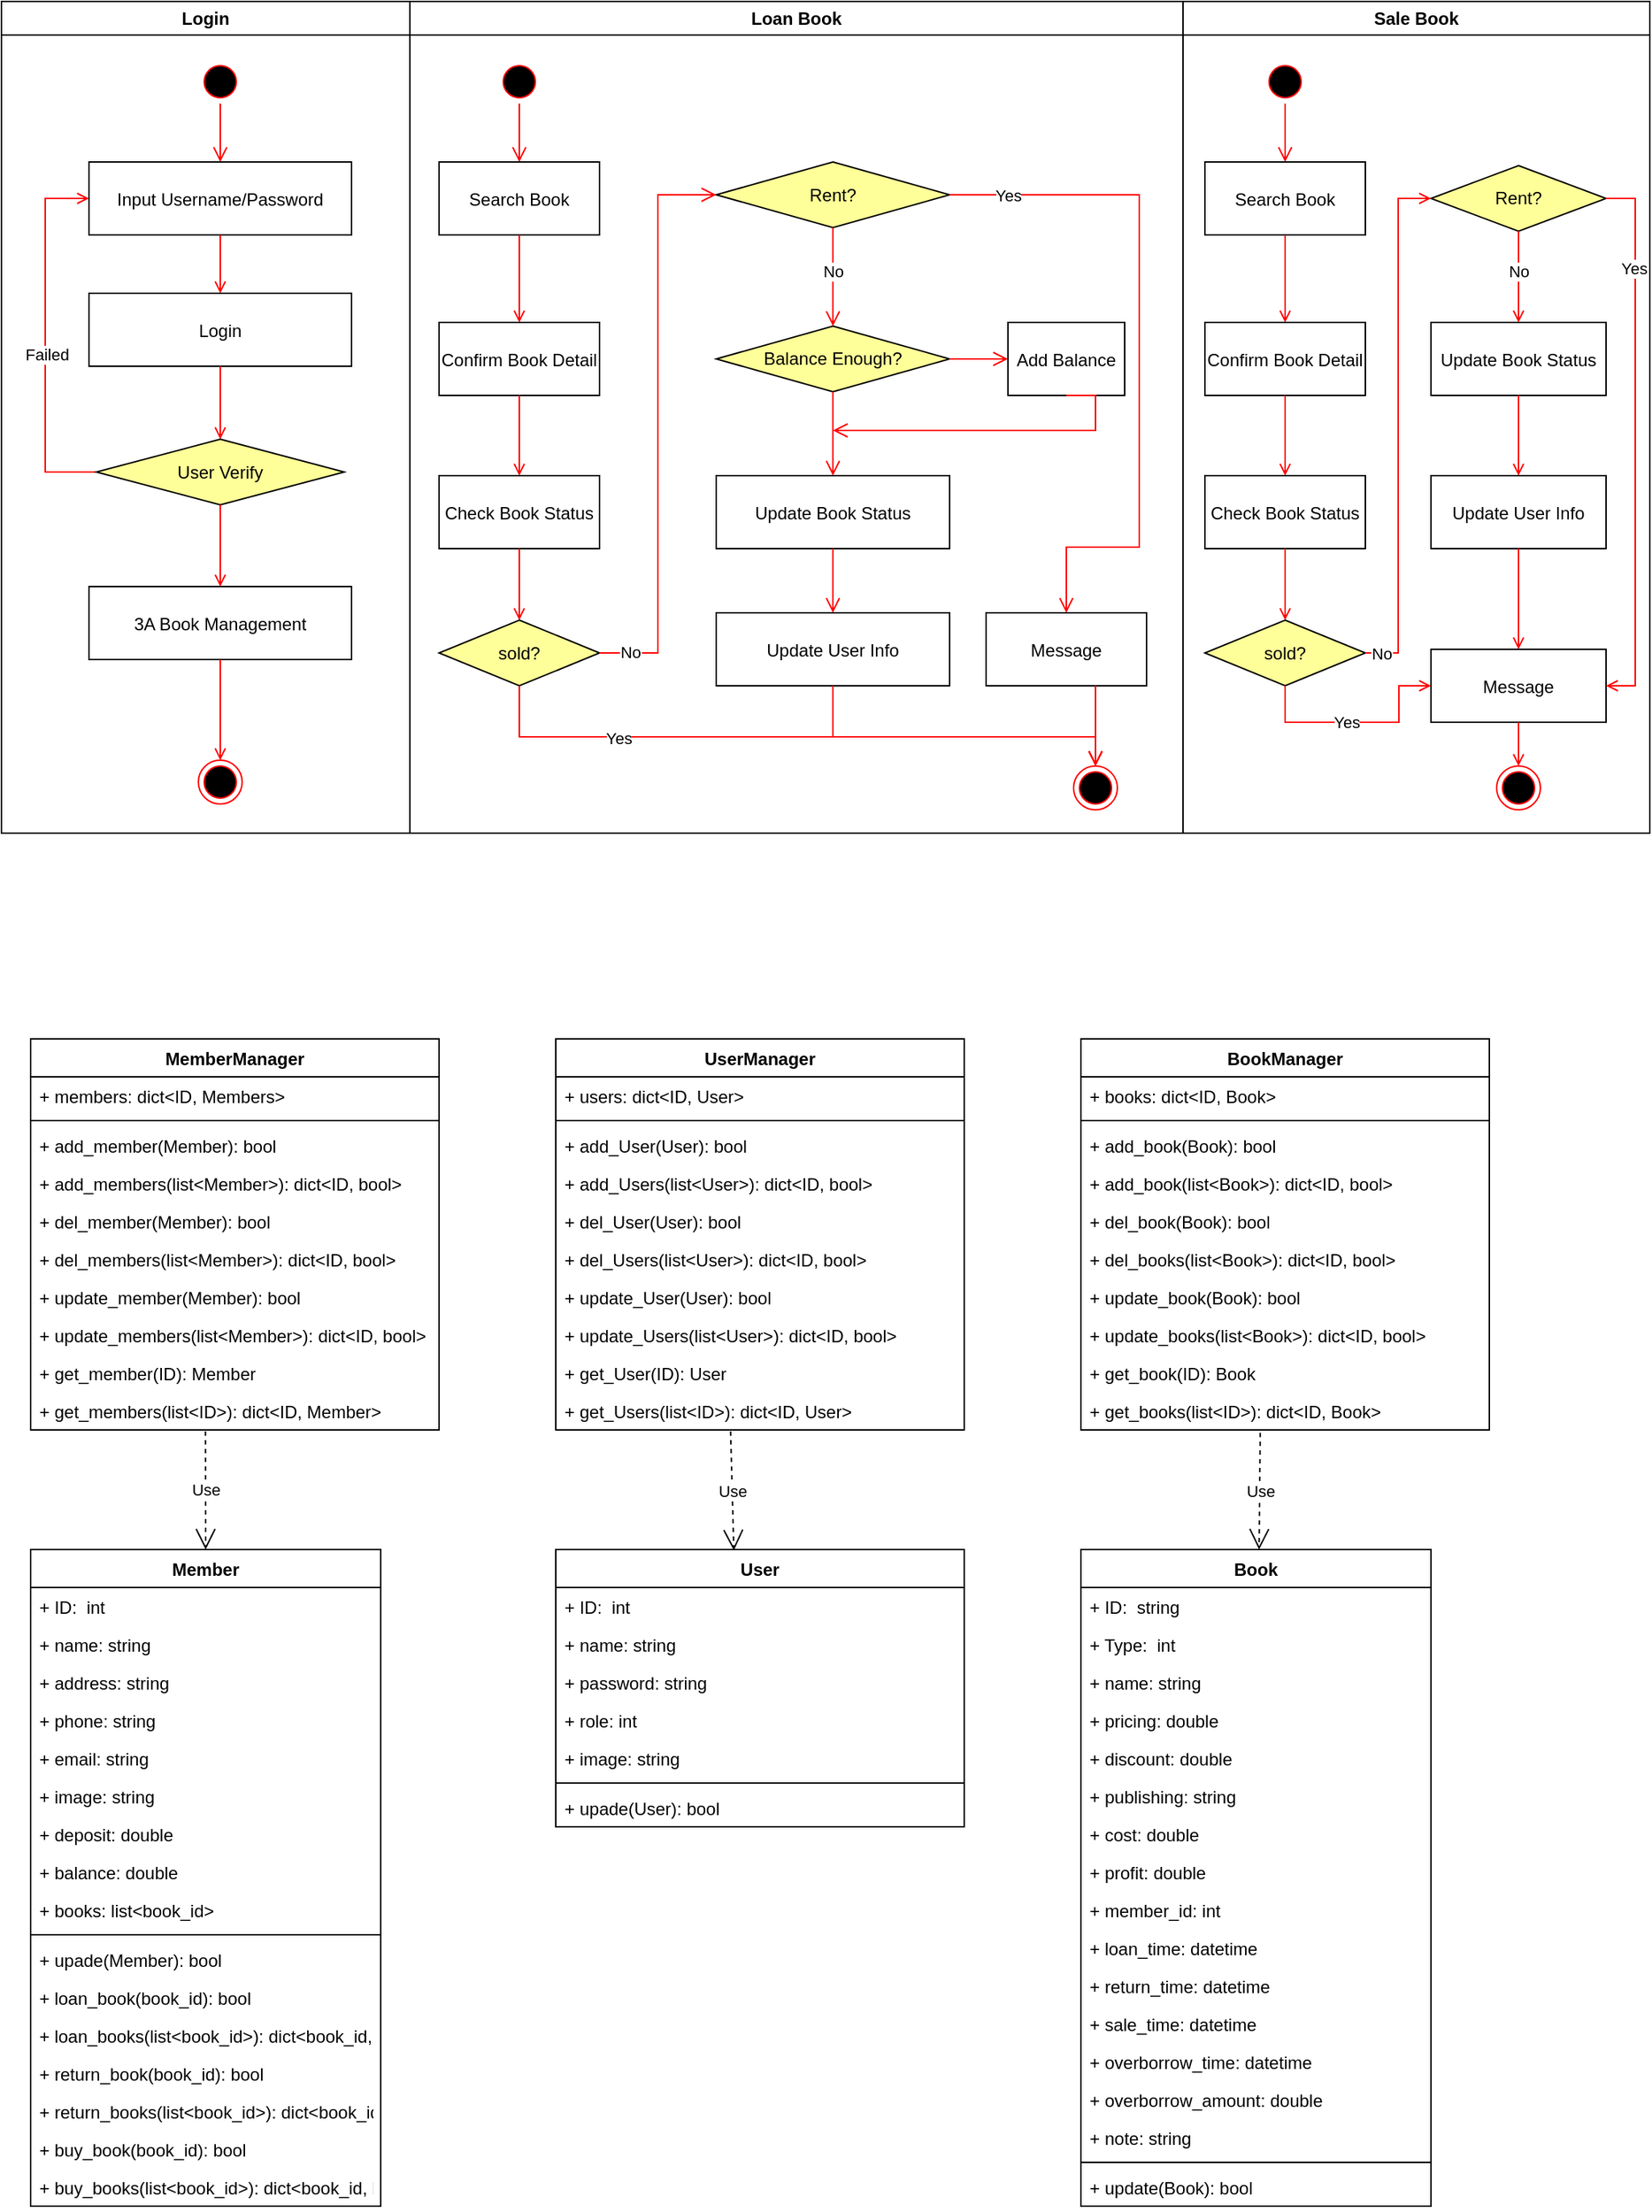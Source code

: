 <mxfile version="14.6.0" type="device"><diagram name="Page-1" id="e7e014a7-5840-1c2e-5031-d8a46d1fe8dd"><mxGraphModel dx="1422" dy="2414" grid="1" gridSize="10" guides="1" tooltips="1" connect="1" arrows="1" fold="1" page="1" pageScale="1" pageWidth="1169" pageHeight="826" background="#ffffff" math="0" shadow="0"><root><mxCell id="0"/><mxCell id="1" parent="0"/><mxCell id="2" value="Login" style="swimlane;whiteSpace=wrap" parent="1" vertex="1"><mxGeometry x="20" y="-1524" width="280" height="570" as="geometry"/></mxCell><mxCell id="5" value="" style="ellipse;shape=startState;fillColor=#000000;strokeColor=#ff0000;" parent="2" vertex="1"><mxGeometry x="135" y="40" width="30" height="30" as="geometry"/></mxCell><mxCell id="6" value="" style="edgeStyle=elbowEdgeStyle;elbow=horizontal;verticalAlign=bottom;endArrow=open;endSize=8;strokeColor=#FF0000;endFill=1;rounded=0" parent="2" source="5" target="7" edge="1"><mxGeometry x="100" y="40" as="geometry"><mxPoint x="115" y="110" as="targetPoint"/><Array as="points"><mxPoint x="150" y="80"/></Array></mxGeometry></mxCell><mxCell id="7" value="Input Username/Password" style="" parent="2" vertex="1"><mxGeometry x="60" y="110" width="180" height="50" as="geometry"/></mxCell><mxCell id="8" value="Login" style="" parent="2" vertex="1"><mxGeometry x="60" y="200" width="180" height="50" as="geometry"/></mxCell><mxCell id="9" value="" style="endArrow=open;strokeColor=#FF0000;endFill=1;rounded=0" parent="2" source="7" target="8" edge="1"><mxGeometry relative="1" as="geometry"/></mxCell><mxCell id="11" value="" style="endArrow=open;strokeColor=#FF0000;endFill=1;rounded=0;entryX=0.5;entryY=0;entryDx=0;entryDy=0;" parent="2" source="8" target="P6WaMclyy1JWQsVJoSKI-126" edge="1"><mxGeometry relative="1" as="geometry"><mxPoint x="150" y="325" as="targetPoint"/></mxGeometry></mxCell><mxCell id="12" value="" style="edgeStyle=elbowEdgeStyle;elbow=horizontal;strokeColor=#FF0000;endArrow=open;endFill=1;rounded=0;exitX=0;exitY=0.5;exitDx=0;exitDy=0;" parent="2" source="P6WaMclyy1JWQsVJoSKI-126" target="7" edge="1"><mxGeometry width="100" height="100" relative="1" as="geometry"><mxPoint x="60" y="350" as="sourcePoint"/><mxPoint x="260" y="190" as="targetPoint"/><Array as="points"><mxPoint x="30" y="250"/></Array></mxGeometry></mxCell><mxCell id="P6WaMclyy1JWQsVJoSKI-127" value="Failed" style="edgeLabel;html=1;align=center;verticalAlign=middle;resizable=0;points=[];" parent="12" vertex="1" connectable="0"><mxGeometry x="-0.083" y="-1" relative="1" as="geometry"><mxPoint as="offset"/></mxGeometry></mxCell><mxCell id="P6WaMclyy1JWQsVJoSKI-126" value="User Verify" style="rhombus;whiteSpace=wrap;html=1;fillColor=#FFFF99;" parent="2" vertex="1"><mxGeometry x="65" y="300" width="170" height="45" as="geometry"/></mxCell><mxCell id="P6WaMclyy1JWQsVJoSKI-128" value="3A Book Management" style="" parent="2" vertex="1"><mxGeometry x="60" y="401" width="180" height="50" as="geometry"/></mxCell><mxCell id="P6WaMclyy1JWQsVJoSKI-129" value="" style="endArrow=open;strokeColor=#FF0000;endFill=1;rounded=0;entryX=0.5;entryY=0;entryDx=0;entryDy=0;exitX=0.5;exitY=1;exitDx=0;exitDy=0;" parent="2" source="P6WaMclyy1JWQsVJoSKI-126" target="P6WaMclyy1JWQsVJoSKI-128" edge="1"><mxGeometry relative="1" as="geometry"><mxPoint x="160" y="280" as="sourcePoint"/><mxPoint x="160" y="340" as="targetPoint"/></mxGeometry></mxCell><mxCell id="38" value="" style="ellipse;shape=endState;fillColor=#000000;strokeColor=#ff0000" parent="2" vertex="1"><mxGeometry x="135" y="520" width="30" height="30" as="geometry"/></mxCell><mxCell id="39" value="" style="endArrow=open;strokeColor=#FF0000;endFill=1;rounded=0;exitX=0.5;exitY=1;exitDx=0;exitDy=0;" parent="2" source="P6WaMclyy1JWQsVJoSKI-128" target="38" edge="1"><mxGeometry relative="1" as="geometry"><mxPoint x="150" y="460" as="sourcePoint"/></mxGeometry></mxCell><mxCell id="3" value="Loan Book" style="swimlane;whiteSpace=wrap" parent="1" vertex="1"><mxGeometry x="300" y="-1524" width="530" height="570" as="geometry"/></mxCell><mxCell id="13" value="" style="ellipse;shape=startState;fillColor=#000000;strokeColor=#ff0000;" parent="3" vertex="1"><mxGeometry x="60" y="40" width="30" height="30" as="geometry"/></mxCell><mxCell id="14" value="" style="edgeStyle=elbowEdgeStyle;elbow=horizontal;verticalAlign=bottom;endArrow=open;endSize=8;strokeColor=#FF0000;endFill=1;rounded=0" parent="3" source="13" target="15" edge="1"><mxGeometry x="40" y="20" as="geometry"><mxPoint x="55" y="90" as="targetPoint"/></mxGeometry></mxCell><mxCell id="15" value="Search Book" style="" parent="3" vertex="1"><mxGeometry x="20" y="110" width="110" height="50" as="geometry"/></mxCell><mxCell id="16" value="Confirm Book Detail" style="" parent="3" vertex="1"><mxGeometry x="20" y="220" width="110" height="50" as="geometry"/></mxCell><mxCell id="17" value="" style="endArrow=open;strokeColor=#FF0000;endFill=1;rounded=0" parent="3" source="15" target="16" edge="1"><mxGeometry relative="1" as="geometry"/></mxCell><mxCell id="18" value="Check Book Status" style="" parent="3" vertex="1"><mxGeometry x="20" y="325" width="110" height="50" as="geometry"/></mxCell><mxCell id="19" value="" style="endArrow=open;strokeColor=#FF0000;endFill=1;rounded=0" parent="3" source="16" target="18" edge="1"><mxGeometry relative="1" as="geometry"/></mxCell><mxCell id="P6WaMclyy1JWQsVJoSKI-138" value="sold?" style="rhombus;whiteSpace=wrap;html=1;fillColor=#FFFF99;" parent="3" vertex="1"><mxGeometry x="20" y="424" width="110" height="45" as="geometry"/></mxCell><mxCell id="P6WaMclyy1JWQsVJoSKI-140" value="Rent?" style="rhombus;whiteSpace=wrap;html=1;fillColor=#FFFF99;" parent="3" vertex="1"><mxGeometry x="210" y="110" width="160" height="45" as="geometry"/></mxCell><mxCell id="P6WaMclyy1JWQsVJoSKI-141" value="" style="endArrow=open;strokeColor=#FF0000;endFill=1;rounded=0;exitX=0.5;exitY=1;exitDx=0;exitDy=0;entryX=0.5;entryY=0;entryDx=0;entryDy=0;" parent="3" source="18" target="P6WaMclyy1JWQsVJoSKI-138" edge="1"><mxGeometry relative="1" as="geometry"><mxPoint x="85" y="280" as="sourcePoint"/><mxPoint x="85" y="335" as="targetPoint"/></mxGeometry></mxCell><mxCell id="P6WaMclyy1JWQsVJoSKI-142" value="Update Book Status" style="" parent="3" vertex="1"><mxGeometry x="210" y="325" width="160" height="50" as="geometry"/></mxCell><mxCell id="P6WaMclyy1JWQsVJoSKI-143" value="Balance Enough?" style="rhombus;whiteSpace=wrap;html=1;fillColor=#FFFF99;" parent="3" vertex="1"><mxGeometry x="210" y="222.5" width="160" height="45" as="geometry"/></mxCell><mxCell id="P6WaMclyy1JWQsVJoSKI-144" value="Add Balance" style="" parent="3" vertex="1"><mxGeometry x="410" y="220" width="80" height="50" as="geometry"/></mxCell><mxCell id="P6WaMclyy1JWQsVJoSKI-145" value="Update User Info" style="" parent="3" vertex="1"><mxGeometry x="210" y="419" width="160" height="50" as="geometry"/></mxCell><mxCell id="P6WaMclyy1JWQsVJoSKI-146" value="" style="ellipse;shape=endState;fillColor=#000000;strokeColor=#ff0000" parent="3" vertex="1"><mxGeometry x="455" y="524" width="30" height="30" as="geometry"/></mxCell><mxCell id="P6WaMclyy1JWQsVJoSKI-147" value="" style="edgeStyle=elbowEdgeStyle;elbow=horizontal;verticalAlign=bottom;endArrow=open;endSize=8;strokeColor=#FF0000;endFill=1;rounded=0;exitX=1;exitY=0.5;exitDx=0;exitDy=0;entryX=0;entryY=0.5;entryDx=0;entryDy=0;" parent="3" source="P6WaMclyy1JWQsVJoSKI-138" target="P6WaMclyy1JWQsVJoSKI-140" edge="1"><mxGeometry x="-300" y="1554" as="geometry"><mxPoint x="85" y="120" as="targetPoint"/><mxPoint x="85" y="80" as="sourcePoint"/></mxGeometry></mxCell><mxCell id="P6WaMclyy1JWQsVJoSKI-171" value="No" style="edgeLabel;html=1;align=center;verticalAlign=middle;resizable=0;points=[];" parent="P6WaMclyy1JWQsVJoSKI-147" vertex="1" connectable="0"><mxGeometry relative="1" as="geometry"><mxPoint x="-19" y="156" as="offset"/></mxGeometry></mxCell><mxCell id="P6WaMclyy1JWQsVJoSKI-148" value="" style="edgeStyle=elbowEdgeStyle;elbow=horizontal;verticalAlign=bottom;endArrow=open;endSize=8;strokeColor=#FF0000;endFill=1;rounded=0;exitX=0.5;exitY=1;exitDx=0;exitDy=0;entryX=0.5;entryY=0;entryDx=0;entryDy=0;" parent="3" source="P6WaMclyy1JWQsVJoSKI-140" target="P6WaMclyy1JWQsVJoSKI-143" edge="1"><mxGeometry x="-290" y="1564" as="geometry"><mxPoint x="95" y="130" as="targetPoint"/><mxPoint x="95" y="90" as="sourcePoint"/></mxGeometry></mxCell><mxCell id="P6WaMclyy1JWQsVJoSKI-172" value="No" style="edgeLabel;html=1;align=center;verticalAlign=middle;resizable=0;points=[];" parent="P6WaMclyy1JWQsVJoSKI-148" vertex="1" connectable="0"><mxGeometry relative="1" as="geometry"><mxPoint y="-4" as="offset"/></mxGeometry></mxCell><mxCell id="P6WaMclyy1JWQsVJoSKI-149" value="" style="edgeStyle=elbowEdgeStyle;elbow=horizontal;verticalAlign=bottom;endArrow=open;endSize=8;strokeColor=#FF0000;endFill=1;rounded=0;exitX=0.5;exitY=1;exitDx=0;exitDy=0;entryX=0.5;entryY=0;entryDx=0;entryDy=0;" parent="3" source="P6WaMclyy1JWQsVJoSKI-143" target="P6WaMclyy1JWQsVJoSKI-142" edge="1"><mxGeometry x="-280" y="1574" as="geometry"><mxPoint x="105" y="140" as="targetPoint"/><mxPoint x="105" y="100" as="sourcePoint"/></mxGeometry></mxCell><mxCell id="P6WaMclyy1JWQsVJoSKI-150" value="" style="edgeStyle=elbowEdgeStyle;elbow=horizontal;verticalAlign=bottom;endArrow=open;endSize=8;strokeColor=#FF0000;endFill=1;rounded=0;exitX=0.5;exitY=1;exitDx=0;exitDy=0;entryX=0.5;entryY=0;entryDx=0;entryDy=0;" parent="3" source="P6WaMclyy1JWQsVJoSKI-142" target="P6WaMclyy1JWQsVJoSKI-145" edge="1"><mxGeometry x="-270" y="1584" as="geometry"><mxPoint x="115" y="150" as="targetPoint"/><mxPoint x="115" y="110" as="sourcePoint"/></mxGeometry></mxCell><mxCell id="P6WaMclyy1JWQsVJoSKI-152" value="" style="edgeStyle=orthogonalEdgeStyle;elbow=horizontal;verticalAlign=bottom;endArrow=open;endSize=8;strokeColor=#FF0000;endFill=1;rounded=0;exitX=0.5;exitY=1;exitDx=0;exitDy=0;entryX=0.5;entryY=0;entryDx=0;entryDy=0;" parent="3" source="P6WaMclyy1JWQsVJoSKI-145" target="P6WaMclyy1JWQsVJoSKI-146" edge="1"><mxGeometry x="-610" y="3118" as="geometry"><mxPoint x="340" y="504" as="targetPoint"/><mxPoint x="300" y="385" as="sourcePoint"/><Array as="points"><mxPoint x="290" y="504"/><mxPoint x="470" y="504"/></Array></mxGeometry></mxCell><mxCell id="P6WaMclyy1JWQsVJoSKI-153" value="" style="edgeStyle=orthogonalEdgeStyle;elbow=horizontal;verticalAlign=bottom;endArrow=open;endSize=8;strokeColor=#FF0000;endFill=1;rounded=0;exitX=0.5;exitY=1;exitDx=0;exitDy=0;entryX=0.5;entryY=0;entryDx=0;entryDy=0;" parent="3" source="P6WaMclyy1JWQsVJoSKI-138" target="P6WaMclyy1JWQsVJoSKI-146" edge="1"><mxGeometry x="-600" y="3128" as="geometry"><mxPoint x="310" y="439" as="targetPoint"/><mxPoint x="310" y="395" as="sourcePoint"/><Array as="points"><mxPoint x="75" y="504"/><mxPoint x="470" y="504"/></Array></mxGeometry></mxCell><mxCell id="P6WaMclyy1JWQsVJoSKI-170" value="Yes" style="edgeLabel;html=1;align=center;verticalAlign=middle;resizable=0;points=[];" parent="P6WaMclyy1JWQsVJoSKI-153" vertex="1" connectable="0"><mxGeometry relative="1" as="geometry"><mxPoint x="-122.68" y="0.48" as="offset"/></mxGeometry></mxCell><mxCell id="P6WaMclyy1JWQsVJoSKI-154" value="" style="edgeStyle=elbowEdgeStyle;elbow=horizontal;verticalAlign=bottom;endArrow=open;endSize=8;strokeColor=#FF0000;endFill=1;rounded=0;exitX=1;exitY=0.5;exitDx=0;exitDy=0;entryX=0;entryY=0.5;entryDx=0;entryDy=0;" parent="3" source="P6WaMclyy1JWQsVJoSKI-143" target="P6WaMclyy1JWQsVJoSKI-144" edge="1"><mxGeometry x="-590" y="3138" as="geometry"><mxPoint x="320" y="449" as="targetPoint"/><mxPoint x="320" y="405" as="sourcePoint"/></mxGeometry></mxCell><mxCell id="P6WaMclyy1JWQsVJoSKI-173" value="" style="edgeStyle=orthogonalEdgeStyle;elbow=horizontal;verticalAlign=bottom;endArrow=open;endSize=8;strokeColor=#FF0000;endFill=1;rounded=0;exitX=1;exitY=0.5;exitDx=0;exitDy=0;entryX=0.5;entryY=0;entryDx=0;entryDy=0;" parent="3" source="P6WaMclyy1JWQsVJoSKI-140" target="P6WaMclyy1JWQsVJoSKI-175" edge="1"><mxGeometry x="-560" y="3118" as="geometry"><mxPoint x="300" y="429" as="targetPoint"/><mxPoint x="300" y="385" as="sourcePoint"/><Array as="points"><mxPoint x="500" y="133"/><mxPoint x="500" y="374"/><mxPoint x="450" y="374"/></Array></mxGeometry></mxCell><mxCell id="P6WaMclyy1JWQsVJoSKI-174" value="Yes" style="edgeLabel;html=1;align=center;verticalAlign=middle;resizable=0;points=[];" parent="P6WaMclyy1JWQsVJoSKI-173" vertex="1" connectable="0"><mxGeometry relative="1" as="geometry"><mxPoint x="-90" y="-103.33" as="offset"/></mxGeometry></mxCell><mxCell id="P6WaMclyy1JWQsVJoSKI-175" value="Message" style="" parent="3" vertex="1"><mxGeometry x="395" y="419" width="110" height="50" as="geometry"/></mxCell><mxCell id="P6WaMclyy1JWQsVJoSKI-176" value="" style="edgeStyle=elbowEdgeStyle;elbow=horizontal;verticalAlign=bottom;endArrow=open;endSize=8;strokeColor=#FF0000;endFill=1;rounded=0;entryX=0.5;entryY=0;entryDx=0;entryDy=0;" parent="3" target="P6WaMclyy1JWQsVJoSKI-146" edge="1"><mxGeometry x="-560" y="3118" as="geometry"><mxPoint x="470" y="524" as="targetPoint"/><mxPoint x="470" y="469" as="sourcePoint"/><Array as="points"><mxPoint x="470" y="494"/></Array></mxGeometry></mxCell><mxCell id="4" value="Sale Book" style="swimlane;whiteSpace=wrap" parent="1" vertex="1"><mxGeometry x="830" y="-1524" width="320" height="570" as="geometry"/></mxCell><mxCell id="P6WaMclyy1JWQsVJoSKI-156" value="" style="ellipse;shape=startState;fillColor=#000000;strokeColor=#ff0000;" parent="4" vertex="1"><mxGeometry x="55" y="40" width="30" height="30" as="geometry"/></mxCell><mxCell id="P6WaMclyy1JWQsVJoSKI-157" value="" style="edgeStyle=elbowEdgeStyle;elbow=horizontal;verticalAlign=bottom;endArrow=open;endSize=8;strokeColor=#FF0000;endFill=1;rounded=0" parent="4" source="P6WaMclyy1JWQsVJoSKI-156" target="P6WaMclyy1JWQsVJoSKI-158" edge="1"><mxGeometry x="-265" y="1544" as="geometry"><mxPoint x="-250" y="1614" as="targetPoint"/></mxGeometry></mxCell><mxCell id="P6WaMclyy1JWQsVJoSKI-158" value="Search Book" style="" parent="4" vertex="1"><mxGeometry x="15" y="110" width="110" height="50" as="geometry"/></mxCell><mxCell id="P6WaMclyy1JWQsVJoSKI-159" value="Confirm Book Detail" style="" parent="4" vertex="1"><mxGeometry x="15" y="220" width="110" height="50" as="geometry"/></mxCell><mxCell id="P6WaMclyy1JWQsVJoSKI-160" value="" style="endArrow=open;strokeColor=#FF0000;endFill=1;rounded=0" parent="4" source="P6WaMclyy1JWQsVJoSKI-158" target="P6WaMclyy1JWQsVJoSKI-159" edge="1"><mxGeometry relative="1" as="geometry"/></mxCell><mxCell id="P6WaMclyy1JWQsVJoSKI-161" value="Check Book Status" style="" parent="4" vertex="1"><mxGeometry x="15" y="325" width="110" height="50" as="geometry"/></mxCell><mxCell id="P6WaMclyy1JWQsVJoSKI-162" value="" style="endArrow=open;strokeColor=#FF0000;endFill=1;rounded=0" parent="4" source="P6WaMclyy1JWQsVJoSKI-159" target="P6WaMclyy1JWQsVJoSKI-161" edge="1"><mxGeometry relative="1" as="geometry"/></mxCell><mxCell id="P6WaMclyy1JWQsVJoSKI-163" value="sold?" style="rhombus;whiteSpace=wrap;html=1;fillColor=#FFFF99;" parent="4" vertex="1"><mxGeometry x="15" y="424" width="110" height="45" as="geometry"/></mxCell><mxCell id="P6WaMclyy1JWQsVJoSKI-164" value="" style="endArrow=open;strokeColor=#FF0000;endFill=1;rounded=0;exitX=0.5;exitY=1;exitDx=0;exitDy=0;entryX=0.5;entryY=0;entryDx=0;entryDy=0;" parent="4" source="P6WaMclyy1JWQsVJoSKI-161" target="P6WaMclyy1JWQsVJoSKI-163" edge="1"><mxGeometry relative="1" as="geometry"><mxPoint x="-220" y="1804" as="sourcePoint"/><mxPoint x="-220" y="1859" as="targetPoint"/></mxGeometry></mxCell><mxCell id="P6WaMclyy1JWQsVJoSKI-165" value="Rent?" style="rhombus;whiteSpace=wrap;html=1;fillColor=#FFFF99;" parent="4" vertex="1"><mxGeometry x="170" y="112.5" width="120" height="45" as="geometry"/></mxCell><mxCell id="P6WaMclyy1JWQsVJoSKI-166" value="Update Book Status" style="" parent="4" vertex="1"><mxGeometry x="170" y="220" width="120" height="50" as="geometry"/></mxCell><mxCell id="P6WaMclyy1JWQsVJoSKI-167" value="Update User Info" style="" parent="4" vertex="1"><mxGeometry x="170" y="325" width="120" height="50" as="geometry"/></mxCell><mxCell id="P6WaMclyy1JWQsVJoSKI-168" value="" style="ellipse;shape=endState;fillColor=#000000;strokeColor=#ff0000" parent="4" vertex="1"><mxGeometry x="215" y="524" width="30" height="30" as="geometry"/></mxCell><mxCell id="P6WaMclyy1JWQsVJoSKI-169" value="" style="endArrow=open;strokeColor=#FF0000;endFill=1;rounded=0;exitX=1;exitY=0.5;exitDx=0;exitDy=0;entryX=0;entryY=0.5;entryDx=0;entryDy=0;edgeStyle=orthogonalEdgeStyle;" parent="4" source="P6WaMclyy1JWQsVJoSKI-163" target="P6WaMclyy1JWQsVJoSKI-165" edge="1"><mxGeometry relative="1" as="geometry"><mxPoint x="80" y="385" as="sourcePoint"/><mxPoint x="80" y="434" as="targetPoint"/></mxGeometry></mxCell><mxCell id="P6WaMclyy1JWQsVJoSKI-185" value="No" style="edgeLabel;html=1;align=center;verticalAlign=middle;resizable=0;points=[];" parent="P6WaMclyy1JWQsVJoSKI-169" vertex="1" connectable="0"><mxGeometry x="-0.917" relative="1" as="geometry"><mxPoint x="-4" as="offset"/></mxGeometry></mxCell><mxCell id="P6WaMclyy1JWQsVJoSKI-177" value="" style="endArrow=open;strokeColor=#FF0000;endFill=1;rounded=0;exitX=0.5;exitY=1;exitDx=0;exitDy=0;entryX=0.5;entryY=0;entryDx=0;entryDy=0;" parent="4" source="P6WaMclyy1JWQsVJoSKI-165" target="P6WaMclyy1JWQsVJoSKI-166" edge="1"><mxGeometry relative="1" as="geometry"><mxPoint x="80" y="385" as="sourcePoint"/><mxPoint x="80" y="434" as="targetPoint"/></mxGeometry></mxCell><mxCell id="P6WaMclyy1JWQsVJoSKI-186" value="No" style="edgeLabel;html=1;align=center;verticalAlign=middle;resizable=0;points=[];" parent="P6WaMclyy1JWQsVJoSKI-177" vertex="1" connectable="0"><mxGeometry x="-0.133" relative="1" as="geometry"><mxPoint as="offset"/></mxGeometry></mxCell><mxCell id="P6WaMclyy1JWQsVJoSKI-178" value="" style="endArrow=open;strokeColor=#FF0000;endFill=1;rounded=0;exitX=0.5;exitY=1;exitDx=0;exitDy=0;entryX=0.5;entryY=0;entryDx=0;entryDy=0;" parent="4" source="P6WaMclyy1JWQsVJoSKI-166" target="P6WaMclyy1JWQsVJoSKI-167" edge="1"><mxGeometry relative="1" as="geometry"><mxPoint x="90" y="395" as="sourcePoint"/><mxPoint x="90" y="444" as="targetPoint"/></mxGeometry></mxCell><mxCell id="P6WaMclyy1JWQsVJoSKI-179" value="" style="endArrow=open;strokeColor=#FF0000;endFill=1;rounded=0;exitX=0.5;exitY=1;exitDx=0;exitDy=0;entryX=0.5;entryY=0;entryDx=0;entryDy=0;" parent="4" source="P6WaMclyy1JWQsVJoSKI-167" target="P6WaMclyy1JWQsVJoSKI-180" edge="1"><mxGeometry relative="1" as="geometry"><mxPoint x="100" y="405" as="sourcePoint"/><mxPoint x="230" y="434" as="targetPoint"/></mxGeometry></mxCell><mxCell id="P6WaMclyy1JWQsVJoSKI-180" value="Message" style="" parent="4" vertex="1"><mxGeometry x="170" y="444" width="120" height="50" as="geometry"/></mxCell><mxCell id="P6WaMclyy1JWQsVJoSKI-182" value="" style="endArrow=open;strokeColor=#FF0000;endFill=1;rounded=0;exitX=0.5;exitY=1;exitDx=0;exitDy=0;entryX=0.5;entryY=0;entryDx=0;entryDy=0;" parent="4" source="P6WaMclyy1JWQsVJoSKI-180" target="P6WaMclyy1JWQsVJoSKI-168" edge="1"><mxGeometry relative="1" as="geometry"><mxPoint x="80" y="385" as="sourcePoint"/><mxPoint x="80" y="434" as="targetPoint"/></mxGeometry></mxCell><mxCell id="P6WaMclyy1JWQsVJoSKI-183" value="" style="endArrow=open;strokeColor=#FF0000;endFill=1;rounded=0;exitX=0.5;exitY=1;exitDx=0;exitDy=0;entryX=0;entryY=0.5;entryDx=0;entryDy=0;edgeStyle=orthogonalEdgeStyle;" parent="4" source="P6WaMclyy1JWQsVJoSKI-163" target="P6WaMclyy1JWQsVJoSKI-180" edge="1"><mxGeometry relative="1" as="geometry"><mxPoint x="90" y="395" as="sourcePoint"/><mxPoint x="90" y="444" as="targetPoint"/><Array as="points"><mxPoint x="70" y="494"/><mxPoint x="148" y="494"/><mxPoint x="148" y="469"/></Array></mxGeometry></mxCell><mxCell id="P6WaMclyy1JWQsVJoSKI-184" value="Yes" style="edgeLabel;html=1;align=center;verticalAlign=middle;resizable=0;points=[];" parent="P6WaMclyy1JWQsVJoSKI-183" vertex="1" connectable="0"><mxGeometry x="-0.029" y="-1" relative="1" as="geometry"><mxPoint x="-6" y="-1" as="offset"/></mxGeometry></mxCell><mxCell id="P6WaMclyy1JWQsVJoSKI-187" value="" style="endArrow=open;strokeColor=#FF0000;endFill=1;rounded=0;exitX=1;exitY=0.5;exitDx=0;exitDy=0;entryX=1;entryY=0.5;entryDx=0;entryDy=0;edgeStyle=orthogonalEdgeStyle;" parent="4" source="P6WaMclyy1JWQsVJoSKI-165" target="P6WaMclyy1JWQsVJoSKI-180" edge="1"><mxGeometry relative="1" as="geometry"><mxPoint x="80" y="385" as="sourcePoint"/><mxPoint x="80" y="434" as="targetPoint"/><Array as="points"><mxPoint x="310" y="135"/><mxPoint x="310" y="469"/></Array></mxGeometry></mxCell><mxCell id="P6WaMclyy1JWQsVJoSKI-188" value="Yes" style="edgeLabel;html=1;align=center;verticalAlign=middle;resizable=0;points=[];" parent="P6WaMclyy1JWQsVJoSKI-187" vertex="1" connectable="0"><mxGeometry x="-0.665" relative="1" as="geometry"><mxPoint x="-1" y="5" as="offset"/></mxGeometry></mxCell><mxCell id="P6WaMclyy1JWQsVJoSKI-41" value="Member" style="swimlane;fontStyle=1;align=center;verticalAlign=top;childLayout=stackLayout;horizontal=1;startSize=26;horizontalStack=0;resizeParent=1;resizeParentMax=0;resizeLast=0;collapsible=1;marginBottom=0;" parent="1" vertex="1"><mxGeometry x="40" y="-463" width="240" height="450" as="geometry"/></mxCell><mxCell id="P6WaMclyy1JWQsVJoSKI-42" value="+ ID:  int" style="text;strokeColor=none;fillColor=none;align=left;verticalAlign=top;spacingLeft=4;spacingRight=4;overflow=hidden;rotatable=0;points=[[0,0.5],[1,0.5]];portConstraint=eastwest;" parent="P6WaMclyy1JWQsVJoSKI-41" vertex="1"><mxGeometry y="26" width="240" height="26" as="geometry"/></mxCell><mxCell id="P6WaMclyy1JWQsVJoSKI-45" value="+ name: string" style="text;strokeColor=none;fillColor=none;align=left;verticalAlign=top;spacingLeft=4;spacingRight=4;overflow=hidden;rotatable=0;points=[[0,0.5],[1,0.5]];portConstraint=eastwest;" parent="P6WaMclyy1JWQsVJoSKI-41" vertex="1"><mxGeometry y="52" width="240" height="26" as="geometry"/></mxCell><mxCell id="P6WaMclyy1JWQsVJoSKI-46" value="+ address: string" style="text;strokeColor=none;fillColor=none;align=left;verticalAlign=top;spacingLeft=4;spacingRight=4;overflow=hidden;rotatable=0;points=[[0,0.5],[1,0.5]];portConstraint=eastwest;" parent="P6WaMclyy1JWQsVJoSKI-41" vertex="1"><mxGeometry y="78" width="240" height="26" as="geometry"/></mxCell><mxCell id="P6WaMclyy1JWQsVJoSKI-48" value="+ phone: string" style="text;strokeColor=none;fillColor=none;align=left;verticalAlign=top;spacingLeft=4;spacingRight=4;overflow=hidden;rotatable=0;points=[[0,0.5],[1,0.5]];portConstraint=eastwest;" parent="P6WaMclyy1JWQsVJoSKI-41" vertex="1"><mxGeometry y="104" width="240" height="26" as="geometry"/></mxCell><mxCell id="P6WaMclyy1JWQsVJoSKI-49" value="+ email: string" style="text;strokeColor=none;fillColor=none;align=left;verticalAlign=top;spacingLeft=4;spacingRight=4;overflow=hidden;rotatable=0;points=[[0,0.5],[1,0.5]];portConstraint=eastwest;" parent="P6WaMclyy1JWQsVJoSKI-41" vertex="1"><mxGeometry y="130" width="240" height="26" as="geometry"/></mxCell><mxCell id="P6WaMclyy1JWQsVJoSKI-51" value="+ image: string" style="text;strokeColor=none;fillColor=none;align=left;verticalAlign=top;spacingLeft=4;spacingRight=4;overflow=hidden;rotatable=0;points=[[0,0.5],[1,0.5]];portConstraint=eastwest;" parent="P6WaMclyy1JWQsVJoSKI-41" vertex="1"><mxGeometry y="156" width="240" height="26" as="geometry"/></mxCell><mxCell id="P6WaMclyy1JWQsVJoSKI-50" value="+ deposit: double" style="text;strokeColor=none;fillColor=none;align=left;verticalAlign=top;spacingLeft=4;spacingRight=4;overflow=hidden;rotatable=0;points=[[0,0.5],[1,0.5]];portConstraint=eastwest;" parent="P6WaMclyy1JWQsVJoSKI-41" vertex="1"><mxGeometry y="182" width="240" height="26" as="geometry"/></mxCell><mxCell id="P6WaMclyy1JWQsVJoSKI-47" value="+ balance: double" style="text;strokeColor=none;fillColor=none;align=left;verticalAlign=top;spacingLeft=4;spacingRight=4;overflow=hidden;rotatable=0;points=[[0,0.5],[1,0.5]];portConstraint=eastwest;" parent="P6WaMclyy1JWQsVJoSKI-41" vertex="1"><mxGeometry y="208" width="240" height="26" as="geometry"/></mxCell><mxCell id="P6WaMclyy1JWQsVJoSKI-130" value="+ books: list&lt;book_id&gt;" style="text;strokeColor=none;fillColor=none;align=left;verticalAlign=top;spacingLeft=4;spacingRight=4;overflow=hidden;rotatable=0;points=[[0,0.5],[1,0.5]];portConstraint=eastwest;" parent="P6WaMclyy1JWQsVJoSKI-41" vertex="1"><mxGeometry y="234" width="240" height="26" as="geometry"/></mxCell><mxCell id="P6WaMclyy1JWQsVJoSKI-43" value="" style="line;strokeWidth=1;fillColor=none;align=left;verticalAlign=middle;spacingTop=-1;spacingLeft=3;spacingRight=3;rotatable=0;labelPosition=right;points=[];portConstraint=eastwest;" parent="P6WaMclyy1JWQsVJoSKI-41" vertex="1"><mxGeometry y="260" width="240" height="8" as="geometry"/></mxCell><mxCell id="P6WaMclyy1JWQsVJoSKI-44" value="+ upade(Member): bool" style="text;strokeColor=none;fillColor=none;align=left;verticalAlign=top;spacingLeft=4;spacingRight=4;overflow=hidden;rotatable=0;points=[[0,0.5],[1,0.5]];portConstraint=eastwest;" parent="P6WaMclyy1JWQsVJoSKI-41" vertex="1"><mxGeometry y="268" width="240" height="26" as="geometry"/></mxCell><mxCell id="P6WaMclyy1JWQsVJoSKI-132" value="+ loan_book(book_id): bool" style="text;strokeColor=none;fillColor=none;align=left;verticalAlign=top;spacingLeft=4;spacingRight=4;overflow=hidden;rotatable=0;points=[[0,0.5],[1,0.5]];portConstraint=eastwest;" parent="P6WaMclyy1JWQsVJoSKI-41" vertex="1"><mxGeometry y="294" width="240" height="26" as="geometry"/></mxCell><mxCell id="P6WaMclyy1JWQsVJoSKI-133" value="+ loan_books(list&lt;book_id&gt;): dict&lt;book_id, bool&gt;" style="text;strokeColor=none;fillColor=none;align=left;verticalAlign=top;spacingLeft=4;spacingRight=4;overflow=hidden;rotatable=0;points=[[0,0.5],[1,0.5]];portConstraint=eastwest;" parent="P6WaMclyy1JWQsVJoSKI-41" vertex="1"><mxGeometry y="320" width="240" height="26" as="geometry"/></mxCell><mxCell id="P6WaMclyy1JWQsVJoSKI-134" value="+ return_book(book_id): bool" style="text;strokeColor=none;fillColor=none;align=left;verticalAlign=top;spacingLeft=4;spacingRight=4;overflow=hidden;rotatable=0;points=[[0,0.5],[1,0.5]];portConstraint=eastwest;" parent="P6WaMclyy1JWQsVJoSKI-41" vertex="1"><mxGeometry y="346" width="240" height="26" as="geometry"/></mxCell><mxCell id="P6WaMclyy1JWQsVJoSKI-131" value="+ return_books(list&lt;book_id&gt;): dict&lt;book_id, bool&gt;" style="text;strokeColor=none;fillColor=none;align=left;verticalAlign=top;spacingLeft=4;spacingRight=4;overflow=hidden;rotatable=0;points=[[0,0.5],[1,0.5]];portConstraint=eastwest;" parent="P6WaMclyy1JWQsVJoSKI-41" vertex="1"><mxGeometry y="372" width="240" height="26" as="geometry"/></mxCell><mxCell id="P6WaMclyy1JWQsVJoSKI-135" value="+ buy_book(book_id): bool" style="text;strokeColor=none;fillColor=none;align=left;verticalAlign=top;spacingLeft=4;spacingRight=4;overflow=hidden;rotatable=0;points=[[0,0.5],[1,0.5]];portConstraint=eastwest;" parent="P6WaMclyy1JWQsVJoSKI-41" vertex="1"><mxGeometry y="398" width="240" height="26" as="geometry"/></mxCell><mxCell id="P6WaMclyy1JWQsVJoSKI-136" value="+ buy_books(list&lt;book_id&gt;): dict&lt;book_id, bool&gt;" style="text;strokeColor=none;fillColor=none;align=left;verticalAlign=top;spacingLeft=4;spacingRight=4;overflow=hidden;rotatable=0;points=[[0,0.5],[1,0.5]];portConstraint=eastwest;" parent="P6WaMclyy1JWQsVJoSKI-41" vertex="1"><mxGeometry y="424" width="240" height="26" as="geometry"/></mxCell><mxCell id="P6WaMclyy1JWQsVJoSKI-52" value="MemberManager" style="swimlane;fontStyle=1;align=center;verticalAlign=top;childLayout=stackLayout;horizontal=1;startSize=26;horizontalStack=0;resizeParent=1;resizeParentMax=0;resizeLast=0;collapsible=1;marginBottom=0;" parent="1" vertex="1"><mxGeometry x="40" y="-813" width="280" height="268" as="geometry"/></mxCell><mxCell id="P6WaMclyy1JWQsVJoSKI-53" value="+ members: dict&lt;ID, Members&gt;" style="text;strokeColor=none;fillColor=none;align=left;verticalAlign=top;spacingLeft=4;spacingRight=4;overflow=hidden;rotatable=0;points=[[0,0.5],[1,0.5]];portConstraint=eastwest;" parent="P6WaMclyy1JWQsVJoSKI-52" vertex="1"><mxGeometry y="26" width="280" height="26" as="geometry"/></mxCell><mxCell id="P6WaMclyy1JWQsVJoSKI-54" value="" style="line;strokeWidth=1;fillColor=none;align=left;verticalAlign=middle;spacingTop=-1;spacingLeft=3;spacingRight=3;rotatable=0;labelPosition=right;points=[];portConstraint=eastwest;" parent="P6WaMclyy1JWQsVJoSKI-52" vertex="1"><mxGeometry y="52" width="280" height="8" as="geometry"/></mxCell><mxCell id="P6WaMclyy1JWQsVJoSKI-55" value="+ add_member(Member): bool" style="text;strokeColor=none;fillColor=none;align=left;verticalAlign=top;spacingLeft=4;spacingRight=4;overflow=hidden;rotatable=0;points=[[0,0.5],[1,0.5]];portConstraint=eastwest;" parent="P6WaMclyy1JWQsVJoSKI-52" vertex="1"><mxGeometry y="60" width="280" height="26" as="geometry"/></mxCell><mxCell id="P6WaMclyy1JWQsVJoSKI-56" value="+ add_members(list&lt;Member&gt;): dict&lt;ID, bool&gt;" style="text;strokeColor=none;fillColor=none;align=left;verticalAlign=top;spacingLeft=4;spacingRight=4;overflow=hidden;rotatable=0;points=[[0,0.5],[1,0.5]];portConstraint=eastwest;" parent="P6WaMclyy1JWQsVJoSKI-52" vertex="1"><mxGeometry y="86" width="280" height="26" as="geometry"/></mxCell><mxCell id="P6WaMclyy1JWQsVJoSKI-64" value="+ del_member(Member): bool" style="text;strokeColor=none;fillColor=none;align=left;verticalAlign=top;spacingLeft=4;spacingRight=4;overflow=hidden;rotatable=0;points=[[0,0.5],[1,0.5]];portConstraint=eastwest;" parent="P6WaMclyy1JWQsVJoSKI-52" vertex="1"><mxGeometry y="112" width="280" height="26" as="geometry"/></mxCell><mxCell id="P6WaMclyy1JWQsVJoSKI-63" value="+ del_members(list&lt;Member&gt;): dict&lt;ID, bool&gt;" style="text;strokeColor=none;fillColor=none;align=left;verticalAlign=top;spacingLeft=4;spacingRight=4;overflow=hidden;rotatable=0;points=[[0,0.5],[1,0.5]];portConstraint=eastwest;" parent="P6WaMclyy1JWQsVJoSKI-52" vertex="1"><mxGeometry y="138" width="280" height="26" as="geometry"/></mxCell><mxCell id="P6WaMclyy1JWQsVJoSKI-66" value="+ update_member(Member): bool" style="text;strokeColor=none;fillColor=none;align=left;verticalAlign=top;spacingLeft=4;spacingRight=4;overflow=hidden;rotatable=0;points=[[0,0.5],[1,0.5]];portConstraint=eastwest;" parent="P6WaMclyy1JWQsVJoSKI-52" vertex="1"><mxGeometry y="164" width="280" height="26" as="geometry"/></mxCell><mxCell id="P6WaMclyy1JWQsVJoSKI-65" value="+ update_members(list&lt;Member&gt;): dict&lt;ID, bool&gt;" style="text;strokeColor=none;fillColor=none;align=left;verticalAlign=top;spacingLeft=4;spacingRight=4;overflow=hidden;rotatable=0;points=[[0,0.5],[1,0.5]];portConstraint=eastwest;" parent="P6WaMclyy1JWQsVJoSKI-52" vertex="1"><mxGeometry y="190" width="280" height="26" as="geometry"/></mxCell><mxCell id="P6WaMclyy1JWQsVJoSKI-68" value="+ get_member(ID): Member" style="text;strokeColor=none;fillColor=none;align=left;verticalAlign=top;spacingLeft=4;spacingRight=4;overflow=hidden;rotatable=0;points=[[0,0.5],[1,0.5]];portConstraint=eastwest;" parent="P6WaMclyy1JWQsVJoSKI-52" vertex="1"><mxGeometry y="216" width="280" height="26" as="geometry"/></mxCell><mxCell id="P6WaMclyy1JWQsVJoSKI-67" value="+ get_members(list&lt;ID&gt;): dict&lt;ID, Member&gt;" style="text;strokeColor=none;fillColor=none;align=left;verticalAlign=top;spacingLeft=4;spacingRight=4;overflow=hidden;rotatable=0;points=[[0,0.5],[1,0.5]];portConstraint=eastwest;" parent="P6WaMclyy1JWQsVJoSKI-52" vertex="1"><mxGeometry y="242" width="280" height="26" as="geometry"/></mxCell><mxCell id="P6WaMclyy1JWQsVJoSKI-69" value="Use" style="endArrow=open;endSize=12;dashed=1;html=1;entryX=0.5;entryY=0;entryDx=0;entryDy=0;exitX=0.428;exitY=1.038;exitDx=0;exitDy=0;exitPerimeter=0;" parent="1" source="P6WaMclyy1JWQsVJoSKI-67" target="P6WaMclyy1JWQsVJoSKI-41" edge="1"><mxGeometry width="160" relative="1" as="geometry"><mxPoint x="190" y="-523" as="sourcePoint"/><mxPoint x="640" y="-513" as="targetPoint"/></mxGeometry></mxCell><mxCell id="P6WaMclyy1JWQsVJoSKI-70" value="User" style="swimlane;fontStyle=1;align=center;verticalAlign=top;childLayout=stackLayout;horizontal=1;startSize=26;horizontalStack=0;resizeParent=1;resizeParentMax=0;resizeLast=0;collapsible=1;marginBottom=0;" parent="1" vertex="1"><mxGeometry x="400" y="-463" width="280" height="190" as="geometry"/></mxCell><mxCell id="P6WaMclyy1JWQsVJoSKI-71" value="+ ID:  int" style="text;strokeColor=none;fillColor=none;align=left;verticalAlign=top;spacingLeft=4;spacingRight=4;overflow=hidden;rotatable=0;points=[[0,0.5],[1,0.5]];portConstraint=eastwest;" parent="P6WaMclyy1JWQsVJoSKI-70" vertex="1"><mxGeometry y="26" width="280" height="26" as="geometry"/></mxCell><mxCell id="P6WaMclyy1JWQsVJoSKI-72" value="+ name: string" style="text;strokeColor=none;fillColor=none;align=left;verticalAlign=top;spacingLeft=4;spacingRight=4;overflow=hidden;rotatable=0;points=[[0,0.5],[1,0.5]];portConstraint=eastwest;" parent="P6WaMclyy1JWQsVJoSKI-70" vertex="1"><mxGeometry y="52" width="280" height="26" as="geometry"/></mxCell><mxCell id="P6WaMclyy1JWQsVJoSKI-73" value="+ password: string" style="text;strokeColor=none;fillColor=none;align=left;verticalAlign=top;spacingLeft=4;spacingRight=4;overflow=hidden;rotatable=0;points=[[0,0.5],[1,0.5]];portConstraint=eastwest;" parent="P6WaMclyy1JWQsVJoSKI-70" vertex="1"><mxGeometry y="78" width="280" height="26" as="geometry"/></mxCell><mxCell id="P6WaMclyy1JWQsVJoSKI-74" value="+ role: int" style="text;strokeColor=none;fillColor=none;align=left;verticalAlign=top;spacingLeft=4;spacingRight=4;overflow=hidden;rotatable=0;points=[[0,0.5],[1,0.5]];portConstraint=eastwest;" parent="P6WaMclyy1JWQsVJoSKI-70" vertex="1"><mxGeometry y="104" width="280" height="26" as="geometry"/></mxCell><mxCell id="P6WaMclyy1JWQsVJoSKI-76" value="+ image: string" style="text;strokeColor=none;fillColor=none;align=left;verticalAlign=top;spacingLeft=4;spacingRight=4;overflow=hidden;rotatable=0;points=[[0,0.5],[1,0.5]];portConstraint=eastwest;" parent="P6WaMclyy1JWQsVJoSKI-70" vertex="1"><mxGeometry y="130" width="280" height="26" as="geometry"/></mxCell><mxCell id="P6WaMclyy1JWQsVJoSKI-79" value="" style="line;strokeWidth=1;fillColor=none;align=left;verticalAlign=middle;spacingTop=-1;spacingLeft=3;spacingRight=3;rotatable=0;labelPosition=right;points=[];portConstraint=eastwest;" parent="P6WaMclyy1JWQsVJoSKI-70" vertex="1"><mxGeometry y="156" width="280" height="8" as="geometry"/></mxCell><mxCell id="P6WaMclyy1JWQsVJoSKI-80" value="+ upade(User): bool" style="text;strokeColor=none;fillColor=none;align=left;verticalAlign=top;spacingLeft=4;spacingRight=4;overflow=hidden;rotatable=0;points=[[0,0.5],[1,0.5]];portConstraint=eastwest;" parent="P6WaMclyy1JWQsVJoSKI-70" vertex="1"><mxGeometry y="164" width="280" height="26" as="geometry"/></mxCell><mxCell id="P6WaMclyy1JWQsVJoSKI-81" value="UserManager" style="swimlane;fontStyle=1;align=center;verticalAlign=top;childLayout=stackLayout;horizontal=1;startSize=26;horizontalStack=0;resizeParent=1;resizeParentMax=0;resizeLast=0;collapsible=1;marginBottom=0;" parent="1" vertex="1"><mxGeometry x="400" y="-813" width="280" height="268" as="geometry"/></mxCell><mxCell id="P6WaMclyy1JWQsVJoSKI-82" value="+ users: dict&lt;ID, User&gt;" style="text;strokeColor=none;fillColor=none;align=left;verticalAlign=top;spacingLeft=4;spacingRight=4;overflow=hidden;rotatable=0;points=[[0,0.5],[1,0.5]];portConstraint=eastwest;" parent="P6WaMclyy1JWQsVJoSKI-81" vertex="1"><mxGeometry y="26" width="280" height="26" as="geometry"/></mxCell><mxCell id="P6WaMclyy1JWQsVJoSKI-83" value="" style="line;strokeWidth=1;fillColor=none;align=left;verticalAlign=middle;spacingTop=-1;spacingLeft=3;spacingRight=3;rotatable=0;labelPosition=right;points=[];portConstraint=eastwest;" parent="P6WaMclyy1JWQsVJoSKI-81" vertex="1"><mxGeometry y="52" width="280" height="8" as="geometry"/></mxCell><mxCell id="P6WaMclyy1JWQsVJoSKI-84" value="+ add_User(User): bool" style="text;strokeColor=none;fillColor=none;align=left;verticalAlign=top;spacingLeft=4;spacingRight=4;overflow=hidden;rotatable=0;points=[[0,0.5],[1,0.5]];portConstraint=eastwest;" parent="P6WaMclyy1JWQsVJoSKI-81" vertex="1"><mxGeometry y="60" width="280" height="26" as="geometry"/></mxCell><mxCell id="P6WaMclyy1JWQsVJoSKI-85" value="+ add_Users(list&lt;User&gt;): dict&lt;ID, bool&gt;" style="text;strokeColor=none;fillColor=none;align=left;verticalAlign=top;spacingLeft=4;spacingRight=4;overflow=hidden;rotatable=0;points=[[0,0.5],[1,0.5]];portConstraint=eastwest;" parent="P6WaMclyy1JWQsVJoSKI-81" vertex="1"><mxGeometry y="86" width="280" height="26" as="geometry"/></mxCell><mxCell id="P6WaMclyy1JWQsVJoSKI-86" value="+ del_User(User): bool" style="text;strokeColor=none;fillColor=none;align=left;verticalAlign=top;spacingLeft=4;spacingRight=4;overflow=hidden;rotatable=0;points=[[0,0.5],[1,0.5]];portConstraint=eastwest;" parent="P6WaMclyy1JWQsVJoSKI-81" vertex="1"><mxGeometry y="112" width="280" height="26" as="geometry"/></mxCell><mxCell id="P6WaMclyy1JWQsVJoSKI-87" value="+ del_Users(list&lt;User&gt;): dict&lt;ID, bool&gt;" style="text;strokeColor=none;fillColor=none;align=left;verticalAlign=top;spacingLeft=4;spacingRight=4;overflow=hidden;rotatable=0;points=[[0,0.5],[1,0.5]];portConstraint=eastwest;" parent="P6WaMclyy1JWQsVJoSKI-81" vertex="1"><mxGeometry y="138" width="280" height="26" as="geometry"/></mxCell><mxCell id="P6WaMclyy1JWQsVJoSKI-88" value="+ update_User(User): bool" style="text;strokeColor=none;fillColor=none;align=left;verticalAlign=top;spacingLeft=4;spacingRight=4;overflow=hidden;rotatable=0;points=[[0,0.5],[1,0.5]];portConstraint=eastwest;" parent="P6WaMclyy1JWQsVJoSKI-81" vertex="1"><mxGeometry y="164" width="280" height="26" as="geometry"/></mxCell><mxCell id="P6WaMclyy1JWQsVJoSKI-89" value="+ update_Users(list&lt;User&gt;): dict&lt;ID, bool&gt;" style="text;strokeColor=none;fillColor=none;align=left;verticalAlign=top;spacingLeft=4;spacingRight=4;overflow=hidden;rotatable=0;points=[[0,0.5],[1,0.5]];portConstraint=eastwest;" parent="P6WaMclyy1JWQsVJoSKI-81" vertex="1"><mxGeometry y="190" width="280" height="26" as="geometry"/></mxCell><mxCell id="P6WaMclyy1JWQsVJoSKI-90" value="+ get_User(ID): User" style="text;strokeColor=none;fillColor=none;align=left;verticalAlign=top;spacingLeft=4;spacingRight=4;overflow=hidden;rotatable=0;points=[[0,0.5],[1,0.5]];portConstraint=eastwest;" parent="P6WaMclyy1JWQsVJoSKI-81" vertex="1"><mxGeometry y="216" width="280" height="26" as="geometry"/></mxCell><mxCell id="P6WaMclyy1JWQsVJoSKI-91" value="+ get_Users(list&lt;ID&gt;): dict&lt;ID, User&gt;" style="text;strokeColor=none;fillColor=none;align=left;verticalAlign=top;spacingLeft=4;spacingRight=4;overflow=hidden;rotatable=0;points=[[0,0.5],[1,0.5]];portConstraint=eastwest;" parent="P6WaMclyy1JWQsVJoSKI-81" vertex="1"><mxGeometry y="242" width="280" height="26" as="geometry"/></mxCell><mxCell id="P6WaMclyy1JWQsVJoSKI-92" value="Use" style="endArrow=open;endSize=12;dashed=1;html=1;entryX=0.436;entryY=0.003;entryDx=0;entryDy=0;exitX=0.428;exitY=1.038;exitDx=0;exitDy=0;exitPerimeter=0;entryPerimeter=0;" parent="1" source="P6WaMclyy1JWQsVJoSKI-91" target="P6WaMclyy1JWQsVJoSKI-70" edge="1"><mxGeometry width="160" relative="1" as="geometry"><mxPoint x="550" y="-523" as="sourcePoint"/><mxPoint x="1000" y="-513" as="targetPoint"/></mxGeometry></mxCell><mxCell id="P6WaMclyy1JWQsVJoSKI-94" value="Book" style="swimlane;fontStyle=1;align=center;verticalAlign=top;childLayout=stackLayout;horizontal=1;startSize=26;horizontalStack=0;resizeParent=1;resizeParentMax=0;resizeLast=0;collapsible=1;marginBottom=0;" parent="1" vertex="1"><mxGeometry x="760" y="-463" width="240" height="450" as="geometry"/></mxCell><mxCell id="P6WaMclyy1JWQsVJoSKI-95" value="+ ID:  string" style="text;strokeColor=none;fillColor=none;align=left;verticalAlign=top;spacingLeft=4;spacingRight=4;overflow=hidden;rotatable=0;points=[[0,0.5],[1,0.5]];portConstraint=eastwest;" parent="P6WaMclyy1JWQsVJoSKI-94" vertex="1"><mxGeometry y="26" width="240" height="26" as="geometry"/></mxCell><mxCell id="P6WaMclyy1JWQsVJoSKI-113" value="+ Type:  int" style="text;strokeColor=none;fillColor=none;align=left;verticalAlign=top;spacingLeft=4;spacingRight=4;overflow=hidden;rotatable=0;points=[[0,0.5],[1,0.5]];portConstraint=eastwest;" parent="P6WaMclyy1JWQsVJoSKI-94" vertex="1"><mxGeometry y="52" width="240" height="26" as="geometry"/></mxCell><mxCell id="P6WaMclyy1JWQsVJoSKI-96" value="+ name: string" style="text;strokeColor=none;fillColor=none;align=left;verticalAlign=top;spacingLeft=4;spacingRight=4;overflow=hidden;rotatable=0;points=[[0,0.5],[1,0.5]];portConstraint=eastwest;" parent="P6WaMclyy1JWQsVJoSKI-94" vertex="1"><mxGeometry y="78" width="240" height="26" as="geometry"/></mxCell><mxCell id="P6WaMclyy1JWQsVJoSKI-97" value="+ pricing: double" style="text;strokeColor=none;fillColor=none;align=left;verticalAlign=top;spacingLeft=4;spacingRight=4;overflow=hidden;rotatable=0;points=[[0,0.5],[1,0.5]];portConstraint=eastwest;" parent="P6WaMclyy1JWQsVJoSKI-94" vertex="1"><mxGeometry y="104" width="240" height="26" as="geometry"/></mxCell><mxCell id="P6WaMclyy1JWQsVJoSKI-98" value="+ discount: double" style="text;strokeColor=none;fillColor=none;align=left;verticalAlign=top;spacingLeft=4;spacingRight=4;overflow=hidden;rotatable=0;points=[[0,0.5],[1,0.5]];portConstraint=eastwest;" parent="P6WaMclyy1JWQsVJoSKI-94" vertex="1"><mxGeometry y="130" width="240" height="26" as="geometry"/></mxCell><mxCell id="P6WaMclyy1JWQsVJoSKI-99" value="+ publishing: string" style="text;strokeColor=none;fillColor=none;align=left;verticalAlign=top;spacingLeft=4;spacingRight=4;overflow=hidden;rotatable=0;points=[[0,0.5],[1,0.5]];portConstraint=eastwest;" parent="P6WaMclyy1JWQsVJoSKI-94" vertex="1"><mxGeometry y="156" width="240" height="26" as="geometry"/></mxCell><mxCell id="P6WaMclyy1JWQsVJoSKI-103" value="+ cost: double" style="text;strokeColor=none;fillColor=none;align=left;verticalAlign=top;spacingLeft=4;spacingRight=4;overflow=hidden;rotatable=0;points=[[0,0.5],[1,0.5]];portConstraint=eastwest;" parent="P6WaMclyy1JWQsVJoSKI-94" vertex="1"><mxGeometry y="182" width="240" height="26" as="geometry"/></mxCell><mxCell id="P6WaMclyy1JWQsVJoSKI-102" value="+ profit: double" style="text;strokeColor=none;fillColor=none;align=left;verticalAlign=top;spacingLeft=4;spacingRight=4;overflow=hidden;rotatable=0;points=[[0,0.5],[1,0.5]];portConstraint=eastwest;" parent="P6WaMclyy1JWQsVJoSKI-94" vertex="1"><mxGeometry y="208" width="240" height="26" as="geometry"/></mxCell><mxCell id="P6WaMclyy1JWQsVJoSKI-104" value="+ member_id: int" style="text;strokeColor=none;fillColor=none;align=left;verticalAlign=top;spacingLeft=4;spacingRight=4;overflow=hidden;rotatable=0;points=[[0,0.5],[1,0.5]];portConstraint=eastwest;" parent="P6WaMclyy1JWQsVJoSKI-94" vertex="1"><mxGeometry y="234" width="240" height="26" as="geometry"/></mxCell><mxCell id="P6WaMclyy1JWQsVJoSKI-106" value="+ loan_time: datetime" style="text;strokeColor=none;fillColor=none;align=left;verticalAlign=top;spacingLeft=4;spacingRight=4;overflow=hidden;rotatable=0;points=[[0,0.5],[1,0.5]];portConstraint=eastwest;" parent="P6WaMclyy1JWQsVJoSKI-94" vertex="1"><mxGeometry y="260" width="240" height="26" as="geometry"/></mxCell><mxCell id="P6WaMclyy1JWQsVJoSKI-109" value="+ return_time: datetime" style="text;strokeColor=none;fillColor=none;align=left;verticalAlign=top;spacingLeft=4;spacingRight=4;overflow=hidden;rotatable=0;points=[[0,0.5],[1,0.5]];portConstraint=eastwest;" parent="P6WaMclyy1JWQsVJoSKI-94" vertex="1"><mxGeometry y="286" width="240" height="26" as="geometry"/></mxCell><mxCell id="P6WaMclyy1JWQsVJoSKI-110" value="+ sale_time: datetime" style="text;strokeColor=none;fillColor=none;align=left;verticalAlign=top;spacingLeft=4;spacingRight=4;overflow=hidden;rotatable=0;points=[[0,0.5],[1,0.5]];portConstraint=eastwest;" parent="P6WaMclyy1JWQsVJoSKI-94" vertex="1"><mxGeometry y="312" width="240" height="26" as="geometry"/></mxCell><mxCell id="P6WaMclyy1JWQsVJoSKI-108" value="+ overborrow_time: datetime" style="text;strokeColor=none;fillColor=none;align=left;verticalAlign=top;spacingLeft=4;spacingRight=4;overflow=hidden;rotatable=0;points=[[0,0.5],[1,0.5]];portConstraint=eastwest;" parent="P6WaMclyy1JWQsVJoSKI-94" vertex="1"><mxGeometry y="338" width="240" height="26" as="geometry"/></mxCell><mxCell id="P6WaMclyy1JWQsVJoSKI-111" value="+ overborrow_amount: double" style="text;strokeColor=none;fillColor=none;align=left;verticalAlign=top;spacingLeft=4;spacingRight=4;overflow=hidden;rotatable=0;points=[[0,0.5],[1,0.5]];portConstraint=eastwest;" parent="P6WaMclyy1JWQsVJoSKI-94" vertex="1"><mxGeometry y="364" width="240" height="26" as="geometry"/></mxCell><mxCell id="P6WaMclyy1JWQsVJoSKI-112" value="+ note: string" style="text;strokeColor=none;fillColor=none;align=left;verticalAlign=top;spacingLeft=4;spacingRight=4;overflow=hidden;rotatable=0;points=[[0,0.5],[1,0.5]];portConstraint=eastwest;" parent="P6WaMclyy1JWQsVJoSKI-94" vertex="1"><mxGeometry y="390" width="240" height="26" as="geometry"/></mxCell><mxCell id="P6WaMclyy1JWQsVJoSKI-100" value="" style="line;strokeWidth=1;fillColor=none;align=left;verticalAlign=middle;spacingTop=-1;spacingLeft=3;spacingRight=3;rotatable=0;labelPosition=right;points=[];portConstraint=eastwest;" parent="P6WaMclyy1JWQsVJoSKI-94" vertex="1"><mxGeometry y="416" width="240" height="8" as="geometry"/></mxCell><mxCell id="P6WaMclyy1JWQsVJoSKI-101" value="+ update(Book): bool" style="text;strokeColor=none;fillColor=none;align=left;verticalAlign=top;spacingLeft=4;spacingRight=4;overflow=hidden;rotatable=0;points=[[0,0.5],[1,0.5]];portConstraint=eastwest;" parent="P6WaMclyy1JWQsVJoSKI-94" vertex="1"><mxGeometry y="424" width="240" height="26" as="geometry"/></mxCell><mxCell id="P6WaMclyy1JWQsVJoSKI-114" value="BookManager" style="swimlane;fontStyle=1;align=center;verticalAlign=top;childLayout=stackLayout;horizontal=1;startSize=26;horizontalStack=0;resizeParent=1;resizeParentMax=0;resizeLast=0;collapsible=1;marginBottom=0;" parent="1" vertex="1"><mxGeometry x="760" y="-813" width="280" height="268" as="geometry"/></mxCell><mxCell id="P6WaMclyy1JWQsVJoSKI-115" value="+ books: dict&lt;ID, Book&gt;" style="text;strokeColor=none;fillColor=none;align=left;verticalAlign=top;spacingLeft=4;spacingRight=4;overflow=hidden;rotatable=0;points=[[0,0.5],[1,0.5]];portConstraint=eastwest;" parent="P6WaMclyy1JWQsVJoSKI-114" vertex="1"><mxGeometry y="26" width="280" height="26" as="geometry"/></mxCell><mxCell id="P6WaMclyy1JWQsVJoSKI-116" value="" style="line;strokeWidth=1;fillColor=none;align=left;verticalAlign=middle;spacingTop=-1;spacingLeft=3;spacingRight=3;rotatable=0;labelPosition=right;points=[];portConstraint=eastwest;" parent="P6WaMclyy1JWQsVJoSKI-114" vertex="1"><mxGeometry y="52" width="280" height="8" as="geometry"/></mxCell><mxCell id="P6WaMclyy1JWQsVJoSKI-117" value="+ add_book(Book): bool" style="text;strokeColor=none;fillColor=none;align=left;verticalAlign=top;spacingLeft=4;spacingRight=4;overflow=hidden;rotatable=0;points=[[0,0.5],[1,0.5]];portConstraint=eastwest;" parent="P6WaMclyy1JWQsVJoSKI-114" vertex="1"><mxGeometry y="60" width="280" height="26" as="geometry"/></mxCell><mxCell id="P6WaMclyy1JWQsVJoSKI-118" value="+ add_book(list&lt;Book&gt;): dict&lt;ID, bool&gt;" style="text;strokeColor=none;fillColor=none;align=left;verticalAlign=top;spacingLeft=4;spacingRight=4;overflow=hidden;rotatable=0;points=[[0,0.5],[1,0.5]];portConstraint=eastwest;" parent="P6WaMclyy1JWQsVJoSKI-114" vertex="1"><mxGeometry y="86" width="280" height="26" as="geometry"/></mxCell><mxCell id="P6WaMclyy1JWQsVJoSKI-119" value="+ del_book(Book): bool" style="text;strokeColor=none;fillColor=none;align=left;verticalAlign=top;spacingLeft=4;spacingRight=4;overflow=hidden;rotatable=0;points=[[0,0.5],[1,0.5]];portConstraint=eastwest;" parent="P6WaMclyy1JWQsVJoSKI-114" vertex="1"><mxGeometry y="112" width="280" height="26" as="geometry"/></mxCell><mxCell id="P6WaMclyy1JWQsVJoSKI-120" value="+ del_books(list&lt;Book&gt;): dict&lt;ID, bool&gt;" style="text;strokeColor=none;fillColor=none;align=left;verticalAlign=top;spacingLeft=4;spacingRight=4;overflow=hidden;rotatable=0;points=[[0,0.5],[1,0.5]];portConstraint=eastwest;" parent="P6WaMclyy1JWQsVJoSKI-114" vertex="1"><mxGeometry y="138" width="280" height="26" as="geometry"/></mxCell><mxCell id="P6WaMclyy1JWQsVJoSKI-121" value="+ update_book(Book): bool" style="text;strokeColor=none;fillColor=none;align=left;verticalAlign=top;spacingLeft=4;spacingRight=4;overflow=hidden;rotatable=0;points=[[0,0.5],[1,0.5]];portConstraint=eastwest;" parent="P6WaMclyy1JWQsVJoSKI-114" vertex="1"><mxGeometry y="164" width="280" height="26" as="geometry"/></mxCell><mxCell id="P6WaMclyy1JWQsVJoSKI-122" value="+ update_books(list&lt;Book&gt;): dict&lt;ID, bool&gt;" style="text;strokeColor=none;fillColor=none;align=left;verticalAlign=top;spacingLeft=4;spacingRight=4;overflow=hidden;rotatable=0;points=[[0,0.5],[1,0.5]];portConstraint=eastwest;" parent="P6WaMclyy1JWQsVJoSKI-114" vertex="1"><mxGeometry y="190" width="280" height="26" as="geometry"/></mxCell><mxCell id="P6WaMclyy1JWQsVJoSKI-123" value="+ get_book(ID): Book" style="text;strokeColor=none;fillColor=none;align=left;verticalAlign=top;spacingLeft=4;spacingRight=4;overflow=hidden;rotatable=0;points=[[0,0.5],[1,0.5]];portConstraint=eastwest;" parent="P6WaMclyy1JWQsVJoSKI-114" vertex="1"><mxGeometry y="216" width="280" height="26" as="geometry"/></mxCell><mxCell id="P6WaMclyy1JWQsVJoSKI-124" value="+ get_books(list&lt;ID&gt;): dict&lt;ID, Book&gt;" style="text;strokeColor=none;fillColor=none;align=left;verticalAlign=top;spacingLeft=4;spacingRight=4;overflow=hidden;rotatable=0;points=[[0,0.5],[1,0.5]];portConstraint=eastwest;" parent="P6WaMclyy1JWQsVJoSKI-114" vertex="1"><mxGeometry y="242" width="280" height="26" as="geometry"/></mxCell><mxCell id="P6WaMclyy1JWQsVJoSKI-125" value="Use" style="endArrow=open;endSize=12;dashed=1;html=1;exitX=0.439;exitY=1.077;exitDx=0;exitDy=0;exitPerimeter=0;" parent="1" source="P6WaMclyy1JWQsVJoSKI-124" target="P6WaMclyy1JWQsVJoSKI-94" edge="1"><mxGeometry width="160" relative="1" as="geometry"><mxPoint x="1020" y="-513" as="sourcePoint"/><mxPoint x="1180" y="-513" as="targetPoint"/></mxGeometry></mxCell><mxCell id="P6WaMclyy1JWQsVJoSKI-155" value="" style="edgeStyle=elbowEdgeStyle;elbow=horizontal;verticalAlign=bottom;endArrow=open;endSize=8;strokeColor=#FF0000;endFill=1;rounded=0;exitX=0.5;exitY=1;exitDx=0;exitDy=0;" parent="1" source="P6WaMclyy1JWQsVJoSKI-144" edge="1"><mxGeometry x="-280" y="1624" as="geometry"><mxPoint x="590" y="-1230" as="targetPoint"/><mxPoint x="630" y="-1109" as="sourcePoint"/><Array as="points"><mxPoint x="770" y="-1240"/><mxPoint x="750" y="-1230"/><mxPoint x="720" y="-1230"/></Array></mxGeometry></mxCell></root></mxGraphModel></diagram></mxfile>